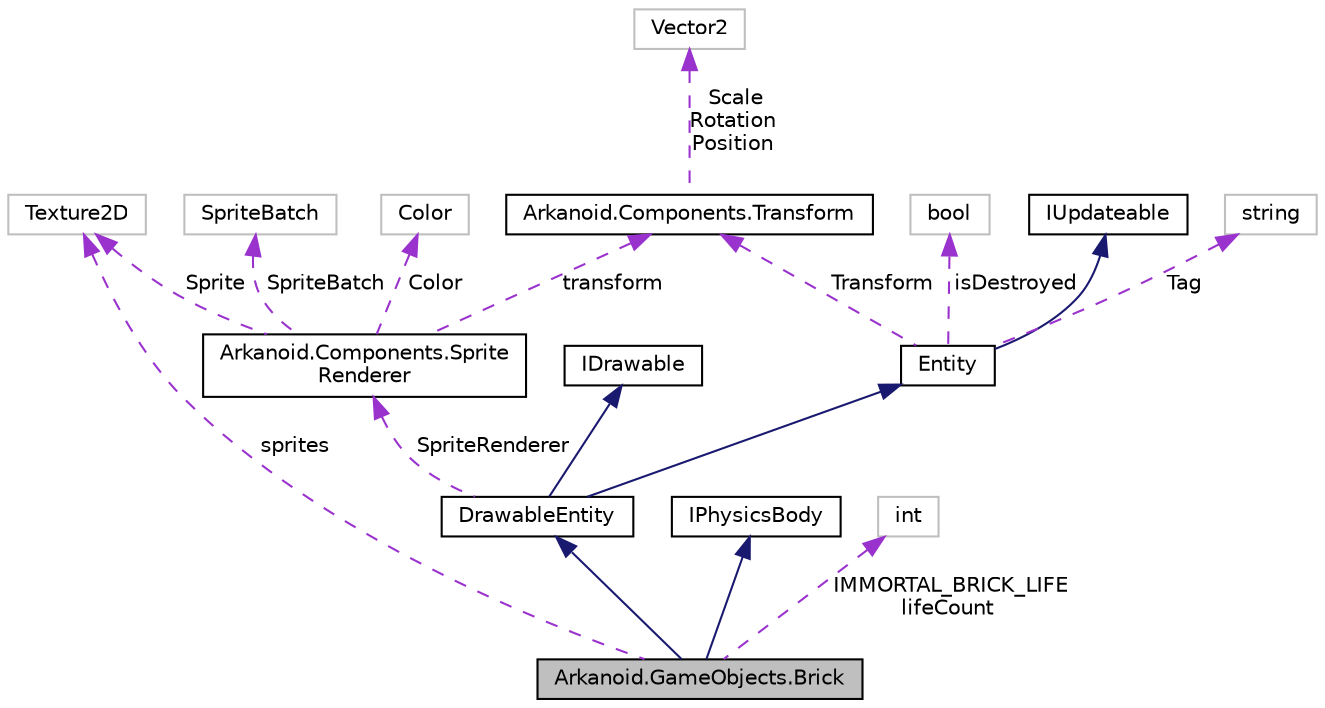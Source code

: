 digraph "Arkanoid.GameObjects.Brick"
{
 // INTERACTIVE_SVG=YES
  edge [fontname="Helvetica",fontsize="10",labelfontname="Helvetica",labelfontsize="10"];
  node [fontname="Helvetica",fontsize="10",shape=record];
  Node6 [label="Arkanoid.GameObjects.Brick",height=0.2,width=0.4,color="black", fillcolor="grey75", style="filled", fontcolor="black"];
  Node7 -> Node6 [dir="back",color="midnightblue",fontsize="10",style="solid",fontname="Helvetica"];
  Node7 [label="DrawableEntity",height=0.2,width=0.4,color="black", fillcolor="white", style="filled",URL="$class_arkanoid_1_1_drawable_entity.html",tooltip="Class for entities with textures "];
  Node8 -> Node7 [dir="back",color="midnightblue",fontsize="10",style="solid",fontname="Helvetica"];
  Node8 [label="Entity",height=0.2,width=0.4,color="black", fillcolor="white", style="filled",URL="$class_arkanoid_1_1_entity.html",tooltip="Basic class for objects (every updateable body in the scene must inherit from it) ..."];
  Node9 -> Node8 [dir="back",color="midnightblue",fontsize="10",style="solid",fontname="Helvetica"];
  Node9 [label="IUpdateable",height=0.2,width=0.4,color="black", fillcolor="white", style="filled",URL="$interface_arkanoid_1_1_i_updateable.html",tooltip="Basic interface for objects which should be updated every frame "];
  Node10 -> Node8 [dir="back",color="darkorchid3",fontsize="10",style="dashed",label=" Tag" ,fontname="Helvetica"];
  Node10 [label="string",height=0.2,width=0.4,color="grey75", fillcolor="white", style="filled"];
  Node11 -> Node8 [dir="back",color="darkorchid3",fontsize="10",style="dashed",label=" Transform" ,fontname="Helvetica"];
  Node11 [label="Arkanoid.Components.Transform",height=0.2,width=0.4,color="black", fillcolor="white", style="filled",URL="$class_arkanoid_1_1_components_1_1_transform.html",tooltip="Class containing position, rotation and scale of the entity "];
  Node12 -> Node11 [dir="back",color="darkorchid3",fontsize="10",style="dashed",label=" Scale\nRotation\nPosition" ,fontname="Helvetica"];
  Node12 [label="Vector2",height=0.2,width=0.4,color="grey75", fillcolor="white", style="filled"];
  Node13 -> Node8 [dir="back",color="darkorchid3",fontsize="10",style="dashed",label=" isDestroyed" ,fontname="Helvetica"];
  Node13 [label="bool",height=0.2,width=0.4,color="grey75", fillcolor="white", style="filled"];
  Node14 -> Node7 [dir="back",color="midnightblue",fontsize="10",style="solid",fontname="Helvetica"];
  Node14 [label="IDrawable",height=0.2,width=0.4,color="black", fillcolor="white", style="filled",URL="$interface_arkanoid_1_1_i_drawable.html",tooltip="Interface for objects drawn on the screen "];
  Node15 -> Node7 [dir="back",color="darkorchid3",fontsize="10",style="dashed",label=" SpriteRenderer" ,fontname="Helvetica"];
  Node15 [label="Arkanoid.Components.Sprite\lRenderer",height=0.2,width=0.4,color="black", fillcolor="white", style="filled",URL="$class_arkanoid_1_1_components_1_1_sprite_renderer.html",tooltip="Component class taking care of drawing texture it contains "];
  Node16 -> Node15 [dir="back",color="darkorchid3",fontsize="10",style="dashed",label=" SpriteBatch" ,fontname="Helvetica"];
  Node16 [label="SpriteBatch",height=0.2,width=0.4,color="grey75", fillcolor="white", style="filled"];
  Node11 -> Node15 [dir="back",color="darkorchid3",fontsize="10",style="dashed",label=" transform" ,fontname="Helvetica"];
  Node17 -> Node15 [dir="back",color="darkorchid3",fontsize="10",style="dashed",label=" Color" ,fontname="Helvetica"];
  Node17 [label="Color",height=0.2,width=0.4,color="grey75", fillcolor="white", style="filled"];
  Node18 -> Node15 [dir="back",color="darkorchid3",fontsize="10",style="dashed",label=" Sprite" ,fontname="Helvetica"];
  Node18 [label="Texture2D",height=0.2,width=0.4,color="grey75", fillcolor="white", style="filled"];
  Node19 -> Node6 [dir="back",color="midnightblue",fontsize="10",style="solid",fontname="Helvetica"];
  Node19 [label="IPhysicsBody",height=0.2,width=0.4,color="black", fillcolor="white", style="filled",URL="$interface_arkanoid_1_1_i_physics_body.html",tooltip="Interface for objects with physics on the screen "];
  Node20 -> Node6 [dir="back",color="darkorchid3",fontsize="10",style="dashed",label=" IMMORTAL_BRICK_LIFE\nlifeCount" ,fontname="Helvetica"];
  Node20 [label="int",height=0.2,width=0.4,color="grey75", fillcolor="white", style="filled"];
  Node18 -> Node6 [dir="back",color="darkorchid3",fontsize="10",style="dashed",label=" sprites" ,fontname="Helvetica"];
}
